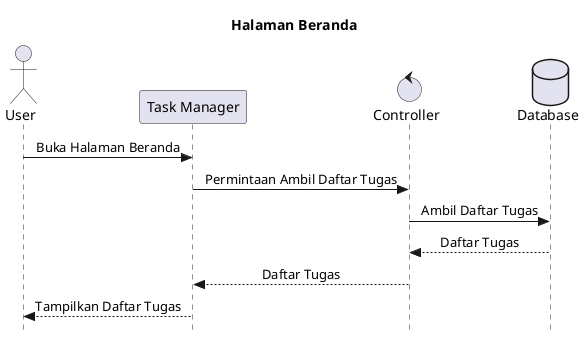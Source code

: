 @startuml beranda

title Halaman Beranda
skinparam Style strictuml
skinparam SequenceMessageAlignment center

actor User
participant "Task Manager" as TM
control Controller
database Database

User -> TM: Buka Halaman Beranda
TM -> Controller: Permintaan Ambil Daftar Tugas
Controller -> Database: Ambil Daftar Tugas
Database --> Controller: Daftar Tugas
Controller --> TM: Daftar Tugas
TM --> User: Tampilkan Daftar Tugas

@enduml